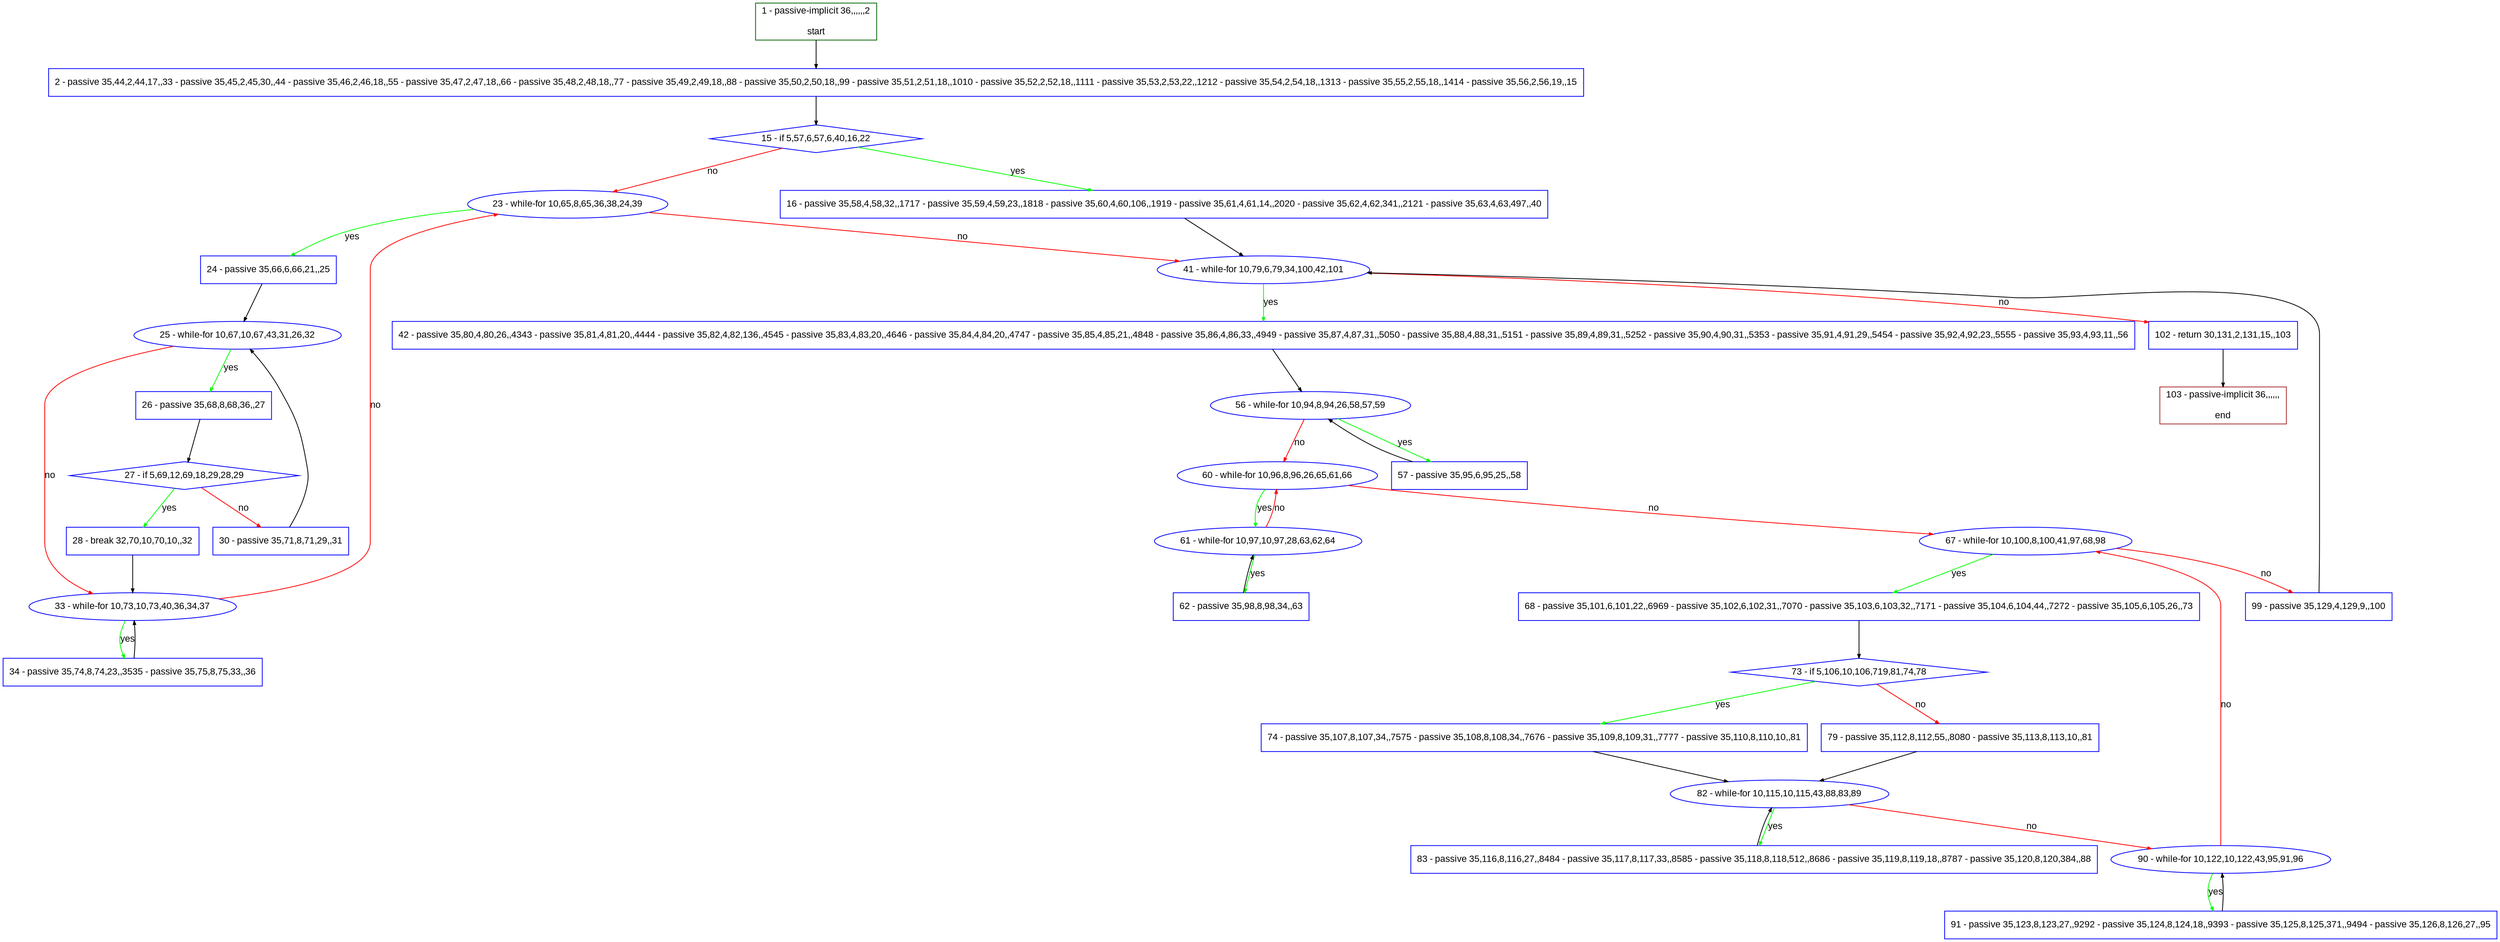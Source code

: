 digraph "" {
  graph [pack="true", label="", fontsize="12", packmode="clust", fontname="Arial", fillcolor="#FFFFCC", bgcolor="white", style="rounded,filled", compound="true"];
  node [node_initialized="no", label="", color="grey", fontsize="12", fillcolor="white", fontname="Arial", style="filled", shape="rectangle", compound="true", fixedsize="false"];
  edge [fontcolor="black", arrowhead="normal", arrowtail="none", arrowsize="0.5", ltail="", label="", color="black", fontsize="12", lhead="", fontname="Arial", dir="forward", compound="true"];
  __N1 [label="2 - passive 35,44,2,44,17,,33 - passive 35,45,2,45,30,,44 - passive 35,46,2,46,18,,55 - passive 35,47,2,47,18,,66 - passive 35,48,2,48,18,,77 - passive 35,49,2,49,18,,88 - passive 35,50,2,50,18,,99 - passive 35,51,2,51,18,,1010 - passive 35,52,2,52,18,,1111 - passive 35,53,2,53,22,,1212 - passive 35,54,2,54,18,,1313 - passive 35,55,2,55,18,,1414 - passive 35,56,2,56,19,,15", color="#0000ff", fillcolor="#ffffff", style="filled", shape="box"];
  __N2 [label="1 - passive-implicit 36,,,,,,2\n\nstart", color="#006400", fillcolor="#ffffff", style="filled", shape="box"];
  __N3 [label="15 - if 5,57,6,57,6,40,16,22", color="#0000ff", fillcolor="#ffffff", style="filled", shape="diamond"];
  __N4 [label="16 - passive 35,58,4,58,32,,1717 - passive 35,59,4,59,23,,1818 - passive 35,60,4,60,106,,1919 - passive 35,61,4,61,14,,2020 - passive 35,62,4,62,341,,2121 - passive 35,63,4,63,497,,40", color="#0000ff", fillcolor="#ffffff", style="filled", shape="box"];
  __N5 [label="23 - while-for 10,65,8,65,36,38,24,39", color="#0000ff", fillcolor="#ffffff", style="filled", shape="oval"];
  __N6 [label="41 - while-for 10,79,6,79,34,100,42,101", color="#0000ff", fillcolor="#ffffff", style="filled", shape="oval"];
  __N7 [label="24 - passive 35,66,6,66,21,,25", color="#0000ff", fillcolor="#ffffff", style="filled", shape="box"];
  __N8 [label="25 - while-for 10,67,10,67,43,31,26,32", color="#0000ff", fillcolor="#ffffff", style="filled", shape="oval"];
  __N9 [label="26 - passive 35,68,8,68,36,,27", color="#0000ff", fillcolor="#ffffff", style="filled", shape="box"];
  __N10 [label="33 - while-for 10,73,10,73,40,36,34,37", color="#0000ff", fillcolor="#ffffff", style="filled", shape="oval"];
  __N11 [label="27 - if 5,69,12,69,18,29,28,29", color="#0000ff", fillcolor="#ffffff", style="filled", shape="diamond"];
  __N12 [label="28 - break 32,70,10,70,10,,32", color="#0000ff", fillcolor="#ffffff", style="filled", shape="box"];
  __N13 [label="30 - passive 35,71,8,71,29,,31", color="#0000ff", fillcolor="#ffffff", style="filled", shape="box"];
  __N14 [label="34 - passive 35,74,8,74,23,,3535 - passive 35,75,8,75,33,,36", color="#0000ff", fillcolor="#ffffff", style="filled", shape="box"];
  __N15 [label="42 - passive 35,80,4,80,26,,4343 - passive 35,81,4,81,20,,4444 - passive 35,82,4,82,136,,4545 - passive 35,83,4,83,20,,4646 - passive 35,84,4,84,20,,4747 - passive 35,85,4,85,21,,4848 - passive 35,86,4,86,33,,4949 - passive 35,87,4,87,31,,5050 - passive 35,88,4,88,31,,5151 - passive 35,89,4,89,31,,5252 - passive 35,90,4,90,31,,5353 - passive 35,91,4,91,29,,5454 - passive 35,92,4,92,23,,5555 - passive 35,93,4,93,11,,56", color="#0000ff", fillcolor="#ffffff", style="filled", shape="box"];
  __N16 [label="102 - return 30,131,2,131,15,,103", color="#0000ff", fillcolor="#ffffff", style="filled", shape="box"];
  __N17 [label="56 - while-for 10,94,8,94,26,58,57,59", color="#0000ff", fillcolor="#ffffff", style="filled", shape="oval"];
  __N18 [label="57 - passive 35,95,6,95,25,,58", color="#0000ff", fillcolor="#ffffff", style="filled", shape="box"];
  __N19 [label="60 - while-for 10,96,8,96,26,65,61,66", color="#0000ff", fillcolor="#ffffff", style="filled", shape="oval"];
  __N20 [label="61 - while-for 10,97,10,97,28,63,62,64", color="#0000ff", fillcolor="#ffffff", style="filled", shape="oval"];
  __N21 [label="67 - while-for 10,100,8,100,41,97,68,98", color="#0000ff", fillcolor="#ffffff", style="filled", shape="oval"];
  __N22 [label="62 - passive 35,98,8,98,34,,63", color="#0000ff", fillcolor="#ffffff", style="filled", shape="box"];
  __N23 [label="68 - passive 35,101,6,101,22,,6969 - passive 35,102,6,102,31,,7070 - passive 35,103,6,103,32,,7171 - passive 35,104,6,104,44,,7272 - passive 35,105,6,105,26,,73", color="#0000ff", fillcolor="#ffffff", style="filled", shape="box"];
  __N24 [label="99 - passive 35,129,4,129,9,,100", color="#0000ff", fillcolor="#ffffff", style="filled", shape="box"];
  __N25 [label="73 - if 5,106,10,106,719,81,74,78", color="#0000ff", fillcolor="#ffffff", style="filled", shape="diamond"];
  __N26 [label="74 - passive 35,107,8,107,34,,7575 - passive 35,108,8,108,34,,7676 - passive 35,109,8,109,31,,7777 - passive 35,110,8,110,10,,81", color="#0000ff", fillcolor="#ffffff", style="filled", shape="box"];
  __N27 [label="79 - passive 35,112,8,112,55,,8080 - passive 35,113,8,113,10,,81", color="#0000ff", fillcolor="#ffffff", style="filled", shape="box"];
  __N28 [label="82 - while-for 10,115,10,115,43,88,83,89", color="#0000ff", fillcolor="#ffffff", style="filled", shape="oval"];
  __N29 [label="83 - passive 35,116,8,116,27,,8484 - passive 35,117,8,117,33,,8585 - passive 35,118,8,118,512,,8686 - passive 35,119,8,119,18,,8787 - passive 35,120,8,120,384,,88", color="#0000ff", fillcolor="#ffffff", style="filled", shape="box"];
  __N30 [label="90 - while-for 10,122,10,122,43,95,91,96", color="#0000ff", fillcolor="#ffffff", style="filled", shape="oval"];
  __N31 [label="91 - passive 35,123,8,123,27,,9292 - passive 35,124,8,124,18,,9393 - passive 35,125,8,125,371,,9494 - passive 35,126,8,126,27,,95", color="#0000ff", fillcolor="#ffffff", style="filled", shape="box"];
  __N32 [label="103 - passive-implicit 36,,,,,,\n\nend", color="#a52a2a", fillcolor="#ffffff", style="filled", shape="box"];
  __N2 -> __N1 [arrowhead="normal", arrowtail="none", color="#000000", label="", dir="forward"];
  __N1 -> __N3 [arrowhead="normal", arrowtail="none", color="#000000", label="", dir="forward"];
  __N3 -> __N4 [arrowhead="normal", arrowtail="none", color="#00ff00", label="yes", dir="forward"];
  __N3 -> __N5 [arrowhead="normal", arrowtail="none", color="#ff0000", label="no", dir="forward"];
  __N4 -> __N6 [arrowhead="normal", arrowtail="none", color="#000000", label="", dir="forward"];
  __N5 -> __N7 [arrowhead="normal", arrowtail="none", color="#00ff00", label="yes", dir="forward"];
  __N5 -> __N6 [arrowhead="normal", arrowtail="none", color="#ff0000", label="no", dir="forward"];
  __N7 -> __N8 [arrowhead="normal", arrowtail="none", color="#000000", label="", dir="forward"];
  __N8 -> __N9 [arrowhead="normal", arrowtail="none", color="#00ff00", label="yes", dir="forward"];
  __N8 -> __N10 [arrowhead="normal", arrowtail="none", color="#ff0000", label="no", dir="forward"];
  __N9 -> __N11 [arrowhead="normal", arrowtail="none", color="#000000", label="", dir="forward"];
  __N11 -> __N12 [arrowhead="normal", arrowtail="none", color="#00ff00", label="yes", dir="forward"];
  __N11 -> __N13 [arrowhead="normal", arrowtail="none", color="#ff0000", label="no", dir="forward"];
  __N12 -> __N10 [arrowhead="normal", arrowtail="none", color="#000000", label="", dir="forward"];
  __N13 -> __N8 [arrowhead="normal", arrowtail="none", color="#000000", label="", dir="forward"];
  __N10 -> __N5 [arrowhead="normal", arrowtail="none", color="#ff0000", label="no", dir="forward"];
  __N10 -> __N14 [arrowhead="normal", arrowtail="none", color="#00ff00", label="yes", dir="forward"];
  __N14 -> __N10 [arrowhead="normal", arrowtail="none", color="#000000", label="", dir="forward"];
  __N6 -> __N15 [arrowhead="normal", arrowtail="none", color="#00ff00", label="yes", dir="forward"];
  __N6 -> __N16 [arrowhead="normal", arrowtail="none", color="#ff0000", label="no", dir="forward"];
  __N15 -> __N17 [arrowhead="normal", arrowtail="none", color="#000000", label="", dir="forward"];
  __N17 -> __N18 [arrowhead="normal", arrowtail="none", color="#00ff00", label="yes", dir="forward"];
  __N18 -> __N17 [arrowhead="normal", arrowtail="none", color="#000000", label="", dir="forward"];
  __N17 -> __N19 [arrowhead="normal", arrowtail="none", color="#ff0000", label="no", dir="forward"];
  __N19 -> __N20 [arrowhead="normal", arrowtail="none", color="#00ff00", label="yes", dir="forward"];
  __N20 -> __N19 [arrowhead="normal", arrowtail="none", color="#ff0000", label="no", dir="forward"];
  __N19 -> __N21 [arrowhead="normal", arrowtail="none", color="#ff0000", label="no", dir="forward"];
  __N20 -> __N22 [arrowhead="normal", arrowtail="none", color="#00ff00", label="yes", dir="forward"];
  __N22 -> __N20 [arrowhead="normal", arrowtail="none", color="#000000", label="", dir="forward"];
  __N21 -> __N23 [arrowhead="normal", arrowtail="none", color="#00ff00", label="yes", dir="forward"];
  __N21 -> __N24 [arrowhead="normal", arrowtail="none", color="#ff0000", label="no", dir="forward"];
  __N23 -> __N25 [arrowhead="normal", arrowtail="none", color="#000000", label="", dir="forward"];
  __N25 -> __N26 [arrowhead="normal", arrowtail="none", color="#00ff00", label="yes", dir="forward"];
  __N25 -> __N27 [arrowhead="normal", arrowtail="none", color="#ff0000", label="no", dir="forward"];
  __N26 -> __N28 [arrowhead="normal", arrowtail="none", color="#000000", label="", dir="forward"];
  __N27 -> __N28 [arrowhead="normal", arrowtail="none", color="#000000", label="", dir="forward"];
  __N28 -> __N29 [arrowhead="normal", arrowtail="none", color="#00ff00", label="yes", dir="forward"];
  __N29 -> __N28 [arrowhead="normal", arrowtail="none", color="#000000", label="", dir="forward"];
  __N28 -> __N30 [arrowhead="normal", arrowtail="none", color="#ff0000", label="no", dir="forward"];
  __N30 -> __N21 [arrowhead="normal", arrowtail="none", color="#ff0000", label="no", dir="forward"];
  __N30 -> __N31 [arrowhead="normal", arrowtail="none", color="#00ff00", label="yes", dir="forward"];
  __N31 -> __N30 [arrowhead="normal", arrowtail="none", color="#000000", label="", dir="forward"];
  __N24 -> __N6 [arrowhead="normal", arrowtail="none", color="#000000", label="", dir="forward"];
  __N16 -> __N32 [arrowhead="normal", arrowtail="none", color="#000000", label="", dir="forward"];
}
